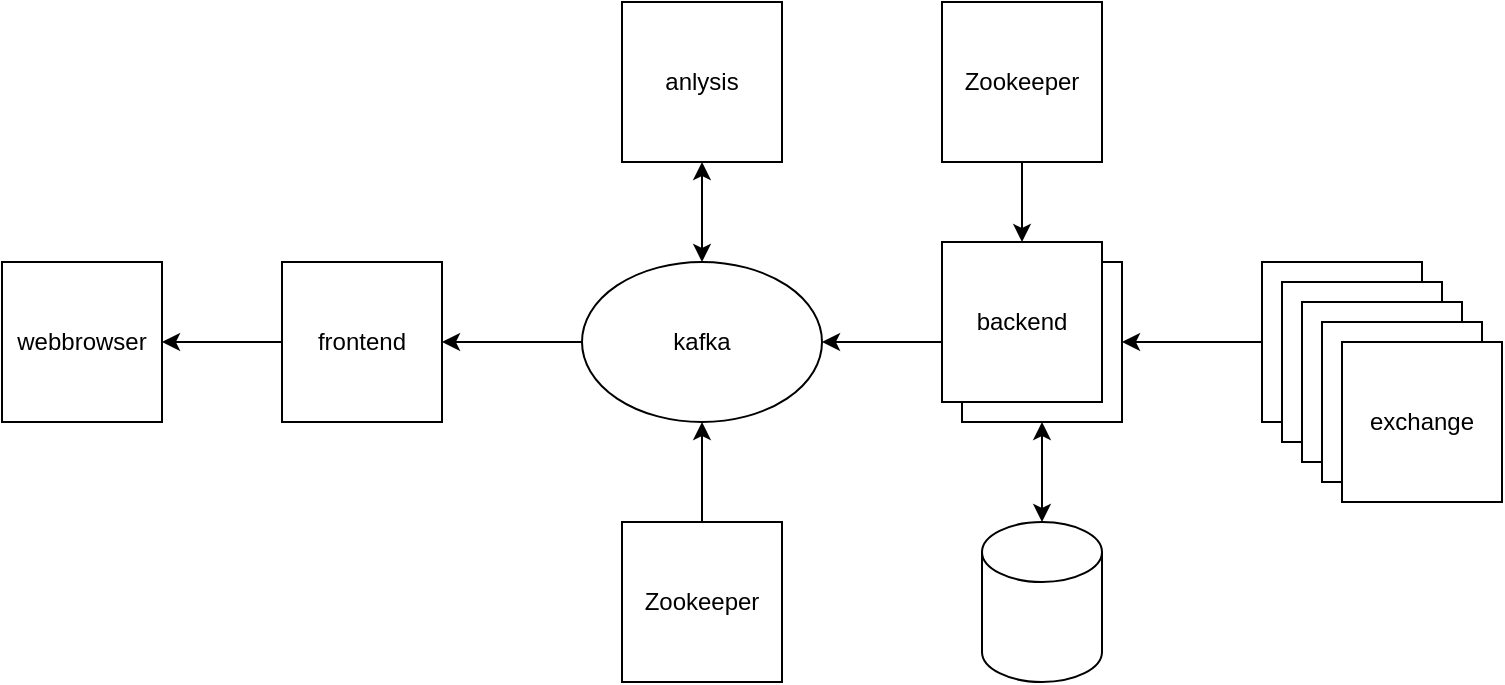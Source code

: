 <mxfile version="14.2.4" type="device"><diagram id="34T_Yz2YJa8vLVd8XFbz" name="Page-1"><mxGraphModel dx="1686" dy="784" grid="1" gridSize="10" guides="0" tooltips="1" connect="1" arrows="1" fold="1" page="1" pageScale="1" pageWidth="850" pageHeight="1100" math="0" shadow="0"><root><mxCell id="0"/><mxCell id="1" parent="0"/><mxCell id="iUZyDrRQLLnS7EouF_Ar-3" style="edgeStyle=orthogonalEdgeStyle;rounded=0;orthogonalLoop=1;jettySize=auto;html=1;exitX=0;exitY=0.5;exitDx=0;exitDy=0;" parent="1" source="iUZyDrRQLLnS7EouF_Ar-1" target="iUZyDrRQLLnS7EouF_Ar-2" edge="1"><mxGeometry relative="1" as="geometry"/></mxCell><mxCell id="iUZyDrRQLLnS7EouF_Ar-1" value="exchange" style="whiteSpace=wrap;html=1;aspect=fixed;" parent="1" vertex="1"><mxGeometry x="680" y="160" width="80" height="80" as="geometry"/></mxCell><mxCell id="iUZyDrRQLLnS7EouF_Ar-5" style="edgeStyle=orthogonalEdgeStyle;rounded=0;orthogonalLoop=1;jettySize=auto;html=1;entryX=1;entryY=0.5;entryDx=0;entryDy=0;" parent="1" source="1tseM5IJT17kpUIayv3F-1" target="iUZyDrRQLLnS7EouF_Ar-4" edge="1"><mxGeometry relative="1" as="geometry"><mxPoint x="320" y="200" as="targetPoint"/></mxGeometry></mxCell><mxCell id="iUZyDrRQLLnS7EouF_Ar-2" value="backend" style="whiteSpace=wrap;html=1;aspect=fixed;" parent="1" vertex="1"><mxGeometry x="530" y="160" width="80" height="80" as="geometry"/></mxCell><mxCell id="iUZyDrRQLLnS7EouF_Ar-4" value="webbrowser" style="whiteSpace=wrap;html=1;aspect=fixed;" parent="1" vertex="1"><mxGeometry x="50" y="160" width="80" height="80" as="geometry"/></mxCell><mxCell id="1tseM5IJT17kpUIayv3F-1" value="frontend" style="whiteSpace=wrap;html=1;aspect=fixed;" parent="1" vertex="1"><mxGeometry x="190" y="160" width="80" height="80" as="geometry"/></mxCell><mxCell id="1tseM5IJT17kpUIayv3F-4" style="edgeStyle=orthogonalEdgeStyle;rounded=0;orthogonalLoop=1;jettySize=auto;html=1;" parent="1" source="1tseM5IJT17kpUIayv3F-2" target="1tseM5IJT17kpUIayv3F-1" edge="1"><mxGeometry relative="1" as="geometry"/></mxCell><mxCell id="1tseM5IJT17kpUIayv3F-2" value="kafka" style="ellipse;whiteSpace=wrap;html=1;" parent="1" vertex="1"><mxGeometry x="340" y="160" width="120" height="80" as="geometry"/></mxCell><mxCell id="jabSdXuokaDdU0HSXxAP-1" value="" style="shape=cylinder3;whiteSpace=wrap;html=1;boundedLbl=1;backgroundOutline=1;size=15;" parent="1" vertex="1"><mxGeometry x="540" y="290" width="60" height="80" as="geometry"/></mxCell><mxCell id="7tfRTSEL55fCUmd2Qxid-1" value="exchange" style="whiteSpace=wrap;html=1;aspect=fixed;" parent="1" vertex="1"><mxGeometry x="690" y="170" width="80" height="80" as="geometry"/></mxCell><mxCell id="R_P7n9uWN2XL8Id98veJ-1" value="exchange" style="whiteSpace=wrap;html=1;aspect=fixed;" parent="1" vertex="1"><mxGeometry x="700" y="180" width="80" height="80" as="geometry"/></mxCell><mxCell id="9pk9rQzst_VwdIqVccUU-1" value="exchange" style="whiteSpace=wrap;html=1;aspect=fixed;" parent="1" vertex="1"><mxGeometry x="710" y="190" width="80" height="80" as="geometry"/></mxCell><mxCell id="9pk9rQzst_VwdIqVccUU-2" value="exchange" style="whiteSpace=wrap;html=1;aspect=fixed;" parent="1" vertex="1"><mxGeometry x="720" y="200" width="80" height="80" as="geometry"/></mxCell><mxCell id="9pk9rQzst_VwdIqVccUU-3" value="anlysis" style="whiteSpace=wrap;html=1;aspect=fixed;" parent="1" vertex="1"><mxGeometry x="360" y="30" width="80" height="80" as="geometry"/></mxCell><mxCell id="9pk9rQzst_VwdIqVccUU-5" value="" style="endArrow=classic;startArrow=classic;html=1;entryX=0.5;entryY=1;entryDx=0;entryDy=0;" parent="1" source="1tseM5IJT17kpUIayv3F-2" target="9pk9rQzst_VwdIqVccUU-3" edge="1"><mxGeometry width="50" height="50" relative="1" as="geometry"><mxPoint x="380" y="470" as="sourcePoint"/><mxPoint x="400" y="110" as="targetPoint"/></mxGeometry></mxCell><mxCell id="9pk9rQzst_VwdIqVccUU-6" value="" style="endArrow=classic;startArrow=classic;html=1;entryX=0;entryY=0.5;entryDx=0;entryDy=0;exitX=1;exitY=0.5;exitDx=0;exitDy=0;" parent="1" source="1tseM5IJT17kpUIayv3F-2" target="iUZyDrRQLLnS7EouF_Ar-2" edge="1"><mxGeometry width="50" height="50" relative="1" as="geometry"><mxPoint x="470" y="210" as="sourcePoint"/><mxPoint x="430" y="340" as="targetPoint"/></mxGeometry></mxCell><mxCell id="9pk9rQzst_VwdIqVccUU-7" value="" style="endArrow=classic;startArrow=classic;html=1;entryX=0.5;entryY=1;entryDx=0;entryDy=0;" parent="1" source="jabSdXuokaDdU0HSXxAP-1" target="iUZyDrRQLLnS7EouF_Ar-2" edge="1"><mxGeometry width="50" height="50" relative="1" as="geometry"><mxPoint x="460" y="370" as="sourcePoint"/><mxPoint x="570" y="245" as="targetPoint"/></mxGeometry></mxCell><mxCell id="9pk9rQzst_VwdIqVccUU-8" value="backend" style="whiteSpace=wrap;html=1;aspect=fixed;" parent="1" vertex="1"><mxGeometry x="520" y="150" width="80" height="80" as="geometry"/></mxCell><mxCell id="tFeq7uVVwApmIkW0RBKL-3" style="edgeStyle=orthogonalEdgeStyle;rounded=0;orthogonalLoop=1;jettySize=auto;html=1;exitX=0.5;exitY=1;exitDx=0;exitDy=0;" edge="1" parent="1" source="tFeq7uVVwApmIkW0RBKL-1" target="9pk9rQzst_VwdIqVccUU-8"><mxGeometry relative="1" as="geometry"/></mxCell><mxCell id="tFeq7uVVwApmIkW0RBKL-1" value="Zookeeper" style="whiteSpace=wrap;html=1;aspect=fixed;" vertex="1" parent="1"><mxGeometry x="520" y="30" width="80" height="80" as="geometry"/></mxCell><mxCell id="tFeq7uVVwApmIkW0RBKL-6" style="edgeStyle=orthogonalEdgeStyle;rounded=0;orthogonalLoop=1;jettySize=auto;html=1;exitX=0.5;exitY=0;exitDx=0;exitDy=0;entryX=0.5;entryY=1;entryDx=0;entryDy=0;" edge="1" parent="1" source="tFeq7uVVwApmIkW0RBKL-4" target="1tseM5IJT17kpUIayv3F-2"><mxGeometry relative="1" as="geometry"/></mxCell><mxCell id="tFeq7uVVwApmIkW0RBKL-4" value="Zookeeper" style="whiteSpace=wrap;html=1;aspect=fixed;" vertex="1" parent="1"><mxGeometry x="360" y="290" width="80" height="80" as="geometry"/></mxCell></root></mxGraphModel></diagram></mxfile>